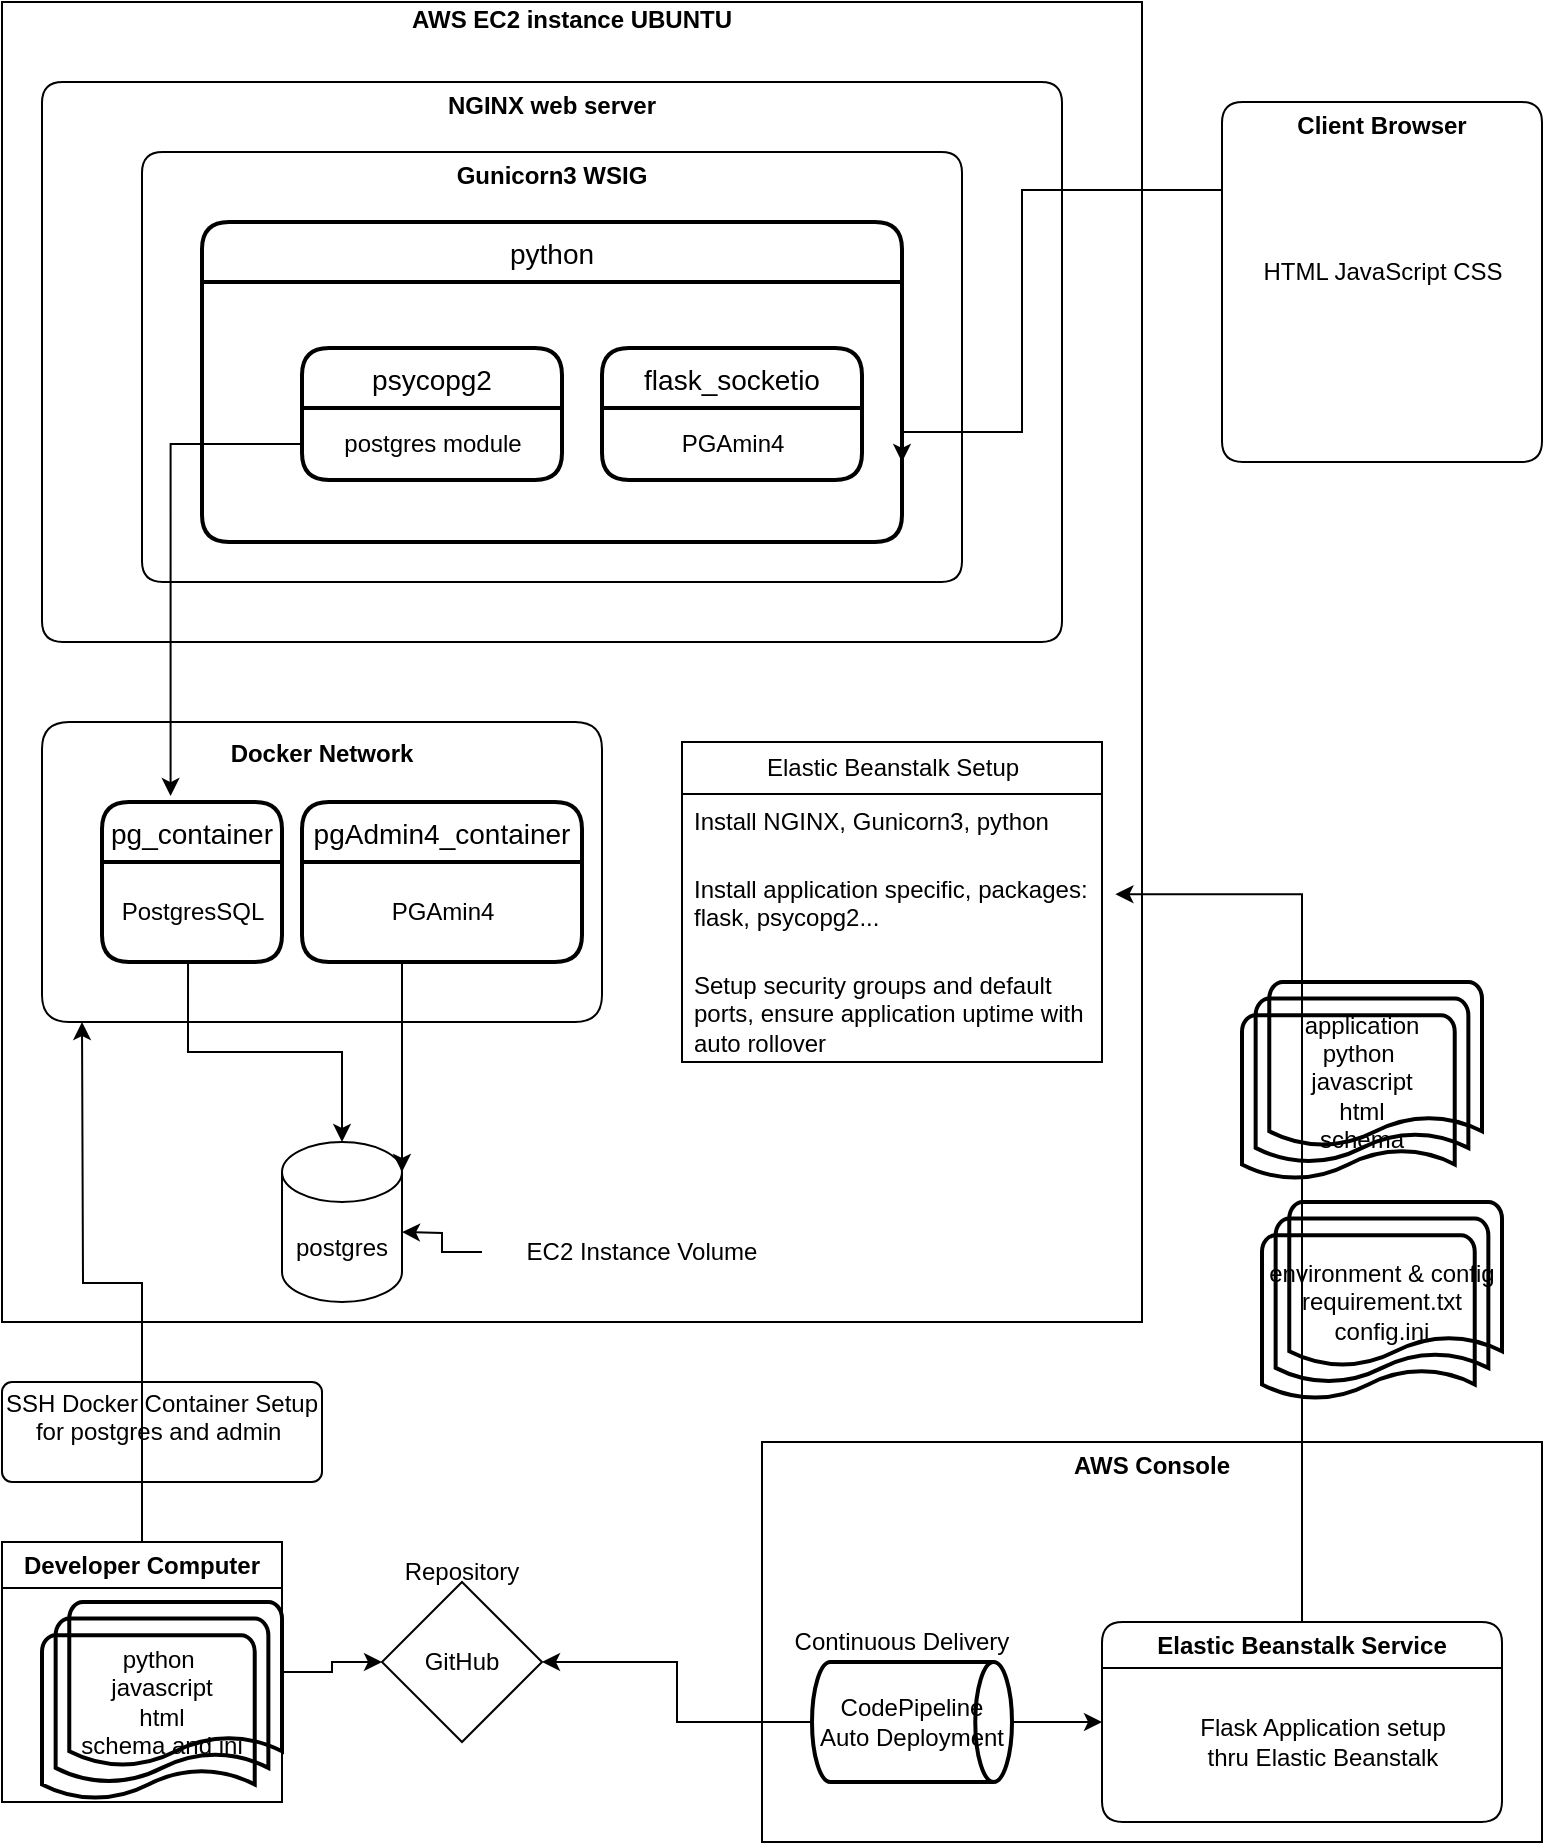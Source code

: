 <mxfile version="20.8.12" type="device"><diagram name="Page-1" id="llf_LnHPkhuSygtY2Fjd"><mxGraphModel dx="1041" dy="832" grid="1" gridSize="10" guides="1" tooltips="1" connect="1" arrows="1" fold="1" page="1" pageScale="1" pageWidth="850" pageHeight="1100" math="0" shadow="0"><root><mxCell id="0"/><mxCell id="1" parent="0"/><mxCell id="ZM9Y7QPfXDvm-PWw82mk-5" value="postgres" style="shape=cylinder3;whiteSpace=wrap;html=1;boundedLbl=1;backgroundOutline=1;size=15;fillColor=none;" parent="1" vertex="1"><mxGeometry x="160" y="730" width="60" height="80" as="geometry"/></mxCell><mxCell id="ZM9Y7QPfXDvm-PWw82mk-10" value="" style="edgeStyle=orthogonalEdgeStyle;rounded=0;orthogonalLoop=1;jettySize=auto;html=1;exitX=0.478;exitY=1.02;exitDx=0;exitDy=0;exitPerimeter=0;" parent="1" source="ZM9Y7QPfXDvm-PWw82mk-15" target="ZM9Y7QPfXDvm-PWw82mk-5" edge="1"><mxGeometry relative="1" as="geometry"><mxPoint x="150" y="585" as="sourcePoint"/></mxGeometry></mxCell><mxCell id="ZM9Y7QPfXDvm-PWw82mk-8" value="Docker Network" style="swimlane;startSize=30;swimlaneLine=0;rounded=1;shadow=0;glass=0;fillColor=none;" parent="1" vertex="1"><mxGeometry x="40" y="520" width="280" height="150" as="geometry"/></mxCell><mxCell id="ZM9Y7QPfXDvm-PWw82mk-12" value="AWS EC2 instance UBUNTU&#10;" style="swimlane;startSize=30;swimlaneLine=0;fillColor=none;" parent="1" vertex="1"><mxGeometry x="20" y="160" width="570" height="660" as="geometry"/></mxCell><mxCell id="ZM9Y7QPfXDvm-PWw82mk-1" value="NGINX web server" style="swimlane;whiteSpace=wrap;html=1;fillColor=none;strokeColor=default;rounded=1;swimlaneLine=0;" parent="ZM9Y7QPfXDvm-PWw82mk-12" vertex="1"><mxGeometry x="20" y="40" width="510" height="280" as="geometry"/></mxCell><mxCell id="ZM9Y7QPfXDvm-PWw82mk-30" value="Gunicorn3 WSIG" style="swimlane;whiteSpace=wrap;html=1;fillColor=none;swimlaneLine=0;rounded=1;" parent="ZM9Y7QPfXDvm-PWw82mk-1" vertex="1"><mxGeometry x="50" y="35" width="410" height="215" as="geometry"/></mxCell><mxCell id="ZM9Y7QPfXDvm-PWw82mk-31" value="flask_socketio" style="swimlane;childLayout=stackLayout;horizontal=1;startSize=30;horizontalStack=0;rounded=1;fontSize=14;fontStyle=0;strokeWidth=2;resizeParent=0;resizeLast=1;shadow=0;dashed=0;align=center;fillColor=none;" parent="ZM9Y7QPfXDvm-PWw82mk-30" vertex="1"><mxGeometry x="230" y="98" width="130" height="66" as="geometry"/></mxCell><mxCell id="ZM9Y7QPfXDvm-PWw82mk-32" value="PGAmin4" style="text;html=1;align=center;verticalAlign=middle;resizable=0;points=[];autosize=1;strokeColor=none;fillColor=none;" parent="ZM9Y7QPfXDvm-PWw82mk-31" vertex="1"><mxGeometry y="30" width="130" height="36" as="geometry"/></mxCell><mxCell id="ZM9Y7QPfXDvm-PWw82mk-33" value="psycopg2" style="swimlane;childLayout=stackLayout;horizontal=1;startSize=30;horizontalStack=0;rounded=1;fontSize=14;fontStyle=0;strokeWidth=2;resizeParent=0;resizeLast=1;shadow=0;dashed=0;align=center;fillColor=none;" parent="ZM9Y7QPfXDvm-PWw82mk-30" vertex="1"><mxGeometry x="80" y="98" width="130" height="66" as="geometry"/></mxCell><mxCell id="ZM9Y7QPfXDvm-PWw82mk-34" value="postgres module" style="text;html=1;align=center;verticalAlign=middle;resizable=0;points=[];autosize=1;strokeColor=none;fillColor=none;" parent="ZM9Y7QPfXDvm-PWw82mk-33" vertex="1"><mxGeometry y="30" width="130" height="36" as="geometry"/></mxCell><mxCell id="ZM9Y7QPfXDvm-PWw82mk-28" value="python" style="swimlane;childLayout=stackLayout;horizontal=1;startSize=30;horizontalStack=0;rounded=1;fontSize=14;fontStyle=0;strokeWidth=2;resizeParent=0;resizeLast=1;shadow=0;dashed=0;align=center;fillColor=none;" parent="ZM9Y7QPfXDvm-PWw82mk-30" vertex="1"><mxGeometry x="30" y="35" width="350" height="160" as="geometry"/></mxCell><mxCell id="ZM9Y7QPfXDvm-PWw82mk-13" value="pg_container" style="swimlane;childLayout=stackLayout;horizontal=1;startSize=30;horizontalStack=0;rounded=1;fontSize=14;fontStyle=0;strokeWidth=2;resizeParent=0;resizeLast=1;shadow=0;dashed=0;align=center;fillColor=none;" parent="ZM9Y7QPfXDvm-PWw82mk-12" vertex="1"><mxGeometry x="50" y="400" width="90" height="80" as="geometry"/></mxCell><mxCell id="ZM9Y7QPfXDvm-PWw82mk-15" value="PostgresSQL" style="text;html=1;align=center;verticalAlign=middle;resizable=0;points=[];autosize=1;strokeColor=none;fillColor=none;" parent="ZM9Y7QPfXDvm-PWw82mk-13" vertex="1"><mxGeometry y="30" width="90" height="50" as="geometry"/></mxCell><mxCell id="ZM9Y7QPfXDvm-PWw82mk-16" value="pgAdmin4_container" style="swimlane;childLayout=stackLayout;horizontal=1;startSize=30;horizontalStack=0;rounded=1;fontSize=14;fontStyle=0;strokeWidth=2;resizeParent=0;resizeLast=1;shadow=0;dashed=0;align=center;fillColor=none;" parent="ZM9Y7QPfXDvm-PWw82mk-12" vertex="1"><mxGeometry x="150" y="400" width="140" height="80" as="geometry"/></mxCell><mxCell id="ZM9Y7QPfXDvm-PWw82mk-17" value="PGAmin4" style="text;html=1;align=center;verticalAlign=middle;resizable=0;points=[];autosize=1;strokeColor=none;fillColor=none;" parent="ZM9Y7QPfXDvm-PWw82mk-16" vertex="1"><mxGeometry y="30" width="140" height="50" as="geometry"/></mxCell><mxCell id="ZM9Y7QPfXDvm-PWw82mk-20" value="EC2 Instance Volume" style="text;html=1;strokeColor=none;fillColor=none;align=center;verticalAlign=middle;whiteSpace=wrap;rounded=0;" parent="ZM9Y7QPfXDvm-PWw82mk-12" vertex="1"><mxGeometry x="240" y="610" width="160" height="30" as="geometry"/></mxCell><mxCell id="ZM9Y7QPfXDvm-PWw82mk-35" style="edgeStyle=orthogonalEdgeStyle;rounded=0;orthogonalLoop=1;jettySize=auto;html=1;entryX=0.381;entryY=-0.037;entryDx=0;entryDy=0;entryPerimeter=0;" parent="ZM9Y7QPfXDvm-PWw82mk-12" source="ZM9Y7QPfXDvm-PWw82mk-34" target="ZM9Y7QPfXDvm-PWw82mk-13" edge="1"><mxGeometry relative="1" as="geometry"/></mxCell><mxCell id="srHS2gAOE7SHm57y17XY-3" value="Elastic Beanstalk Setup" style="swimlane;fontStyle=0;childLayout=stackLayout;horizontal=1;startSize=26;fillColor=none;horizontalStack=0;resizeParent=1;resizeParentMax=0;resizeLast=0;collapsible=1;marginBottom=0;html=1;" vertex="1" parent="ZM9Y7QPfXDvm-PWw82mk-12"><mxGeometry x="340" y="370" width="210" height="160" as="geometry"/></mxCell><mxCell id="srHS2gAOE7SHm57y17XY-4" value="Install NGINX, Gunicorn3, python" style="text;strokeColor=none;fillColor=none;align=left;verticalAlign=top;spacingLeft=4;spacingRight=4;overflow=hidden;rotatable=0;points=[[0,0.5],[1,0.5]];portConstraint=eastwest;whiteSpace=wrap;html=1;" vertex="1" parent="srHS2gAOE7SHm57y17XY-3"><mxGeometry y="26" width="210" height="34" as="geometry"/></mxCell><mxCell id="srHS2gAOE7SHm57y17XY-5" value="Install application specific, packages: flask, psycopg2..." style="text;strokeColor=none;fillColor=none;align=left;verticalAlign=top;spacingLeft=4;spacingRight=4;overflow=hidden;rotatable=0;points=[[0,0.5],[1,0.5]];portConstraint=eastwest;whiteSpace=wrap;html=1;" vertex="1" parent="srHS2gAOE7SHm57y17XY-3"><mxGeometry y="60" width="210" height="48" as="geometry"/></mxCell><mxCell id="srHS2gAOE7SHm57y17XY-6" value="Setup security groups and default ports, ensure application uptime with auto rollover&amp;nbsp;" style="text;strokeColor=none;fillColor=none;align=left;verticalAlign=top;spacingLeft=4;spacingRight=4;overflow=hidden;rotatable=0;points=[[0,0.5],[1,0.5]];portConstraint=eastwest;whiteSpace=wrap;html=1;" vertex="1" parent="srHS2gAOE7SHm57y17XY-3"><mxGeometry y="108" width="210" height="52" as="geometry"/></mxCell><mxCell id="ZM9Y7QPfXDvm-PWw82mk-18" style="edgeStyle=orthogonalEdgeStyle;rounded=0;orthogonalLoop=1;jettySize=auto;html=1;entryX=1;entryY=0;entryDx=0;entryDy=15;entryPerimeter=0;" parent="1" source="ZM9Y7QPfXDvm-PWw82mk-17" target="ZM9Y7QPfXDvm-PWw82mk-5" edge="1"><mxGeometry relative="1" as="geometry"><Array as="points"><mxPoint x="220" y="700"/><mxPoint x="220" y="700"/></Array></mxGeometry></mxCell><mxCell id="ZM9Y7QPfXDvm-PWw82mk-21" style="edgeStyle=orthogonalEdgeStyle;rounded=0;orthogonalLoop=1;jettySize=auto;html=1;" parent="1" source="ZM9Y7QPfXDvm-PWw82mk-20" edge="1"><mxGeometry relative="1" as="geometry"><mxPoint x="220" y="775" as="targetPoint"/></mxGeometry></mxCell><mxCell id="ZM9Y7QPfXDvm-PWw82mk-36" value="GitHub" style="rhombus;whiteSpace=wrap;html=1;fillColor=none;" parent="1" vertex="1"><mxGeometry x="210" y="950" width="80" height="80" as="geometry"/></mxCell><mxCell id="ZM9Y7QPfXDvm-PWw82mk-38" style="edgeStyle=orthogonalEdgeStyle;rounded=0;orthogonalLoop=1;jettySize=auto;html=1;entryX=0;entryY=0.5;entryDx=0;entryDy=0;" parent="1" source="ZM9Y7QPfXDvm-PWw82mk-37" target="ZM9Y7QPfXDvm-PWw82mk-36" edge="1"><mxGeometry relative="1" as="geometry"/></mxCell><mxCell id="ZM9Y7QPfXDvm-PWw82mk-48" style="edgeStyle=orthogonalEdgeStyle;rounded=0;orthogonalLoop=1;jettySize=auto;html=1;" parent="1" source="ZM9Y7QPfXDvm-PWw82mk-37" edge="1"><mxGeometry relative="1" as="geometry"><mxPoint x="60" y="670" as="targetPoint"/></mxGeometry></mxCell><mxCell id="ZM9Y7QPfXDvm-PWw82mk-37" value="Developer Computer" style="swimlane;whiteSpace=wrap;html=1;fillColor=none;" parent="1" vertex="1"><mxGeometry x="20" y="930" width="140" height="130" as="geometry"/></mxCell><mxCell id="ZM9Y7QPfXDvm-PWw82mk-47" value="python&amp;nbsp;&lt;br&gt;javascript&lt;br&gt;html&lt;br&gt;schema and ini" style="strokeWidth=2;html=1;shape=mxgraph.flowchart.multi-document;whiteSpace=wrap;fillColor=none;" parent="ZM9Y7QPfXDvm-PWw82mk-37" vertex="1"><mxGeometry x="20" y="30" width="120" height="100" as="geometry"/></mxCell><mxCell id="ZM9Y7QPfXDvm-PWw82mk-40" value="AWS Console" style="swimlane;whiteSpace=wrap;html=1;swimlaneLine=0;fillColor=none;" parent="1" vertex="1"><mxGeometry x="400" y="880" width="390" height="200" as="geometry"/></mxCell><mxCell id="ZM9Y7QPfXDvm-PWw82mk-45" style="edgeStyle=orthogonalEdgeStyle;rounded=0;orthogonalLoop=1;jettySize=auto;html=1;entryX=0;entryY=0.5;entryDx=0;entryDy=0;" parent="ZM9Y7QPfXDvm-PWw82mk-40" source="ZM9Y7QPfXDvm-PWw82mk-42" target="ZM9Y7QPfXDvm-PWw82mk-44" edge="1"><mxGeometry relative="1" as="geometry"/></mxCell><mxCell id="ZM9Y7QPfXDvm-PWw82mk-42" value="CodePipeline&lt;br&gt;Auto Deployment" style="strokeWidth=2;html=1;shape=mxgraph.flowchart.direct_data;whiteSpace=wrap;fillColor=none;" parent="ZM9Y7QPfXDvm-PWw82mk-40" vertex="1"><mxGeometry x="25" y="110" width="100" height="60" as="geometry"/></mxCell><mxCell id="ZM9Y7QPfXDvm-PWw82mk-44" value="Elastic Beanstalk Service" style="swimlane;whiteSpace=wrap;html=1;rounded=1;fillColor=none;" parent="ZM9Y7QPfXDvm-PWw82mk-40" vertex="1"><mxGeometry x="170" y="90" width="200" height="100" as="geometry"/></mxCell><mxCell id="srHS2gAOE7SHm57y17XY-11" value="Continuous Delivery" style="text;html=1;strokeColor=none;fillColor=none;align=center;verticalAlign=middle;whiteSpace=wrap;rounded=0;" vertex="1" parent="ZM9Y7QPfXDvm-PWw82mk-40"><mxGeometry x="-10" y="85" width="160" height="30" as="geometry"/></mxCell><mxCell id="ZM9Y7QPfXDvm-PWw82mk-43" style="edgeStyle=orthogonalEdgeStyle;rounded=0;orthogonalLoop=1;jettySize=auto;html=1;entryX=1;entryY=0.5;entryDx=0;entryDy=0;" parent="1" source="ZM9Y7QPfXDvm-PWw82mk-42" target="ZM9Y7QPfXDvm-PWw82mk-36" edge="1"><mxGeometry relative="1" as="geometry"/></mxCell><mxCell id="ZM9Y7QPfXDvm-PWw82mk-46" style="edgeStyle=orthogonalEdgeStyle;rounded=0;orthogonalLoop=1;jettySize=auto;html=1;entryX=1.032;entryY=0.336;entryDx=0;entryDy=0;entryPerimeter=0;" parent="1" source="ZM9Y7QPfXDvm-PWw82mk-44" target="srHS2gAOE7SHm57y17XY-5" edge="1"><mxGeometry relative="1" as="geometry"/></mxCell><mxCell id="ZM9Y7QPfXDvm-PWw82mk-50" value="SSH Docker Container Setup for postgres and admin&amp;nbsp;&lt;div style=&quot;border-color: var(--border-color); padding: 0px; margin: 0px;&quot;&gt;&lt;br style=&quot;border-color: var(--border-color); padding: 0px; margin: 0px; text-align: left;&quot;&gt;&lt;/div&gt;" style="rounded=1;arcSize=10;whiteSpace=wrap;html=1;align=center;fillColor=none;" parent="1" vertex="1"><mxGeometry x="20" y="850" width="160" height="50" as="geometry"/></mxCell><mxCell id="ZM9Y7QPfXDvm-PWw82mk-51" value="Flask Application setup &lt;br&gt;thru Elastic Beanstalk" style="text;html=1;align=center;verticalAlign=middle;resizable=0;points=[];autosize=1;strokeColor=none;fillColor=none;" parent="1" vertex="1"><mxGeometry x="605" y="1010" width="150" height="40" as="geometry"/></mxCell><mxCell id="ZM9Y7QPfXDvm-PWw82mk-55" style="edgeStyle=orthogonalEdgeStyle;rounded=0;orthogonalLoop=1;jettySize=auto;html=1;entryX=1;entryY=0.75;entryDx=0;entryDy=0;" parent="1" target="ZM9Y7QPfXDvm-PWw82mk-28" edge="1"><mxGeometry relative="1" as="geometry"><mxPoint x="630" y="254" as="sourcePoint"/><mxPoint x="530" y="300" as="targetPoint"/><Array as="points"><mxPoint x="530" y="254"/><mxPoint x="530" y="375"/></Array></mxGeometry></mxCell><mxCell id="ZM9Y7QPfXDvm-PWw82mk-53" value="Client Browser" style="swimlane;whiteSpace=wrap;html=1;swimlaneLine=0;rounded=1;fillColor=none;" parent="1" vertex="1"><mxGeometry x="630" y="210" width="160" height="180" as="geometry"/></mxCell><mxCell id="ZM9Y7QPfXDvm-PWw82mk-54" value="HTML JavaScript CSS" style="text;html=1;align=center;verticalAlign=middle;resizable=0;points=[];autosize=1;strokeColor=none;fillColor=none;" parent="ZM9Y7QPfXDvm-PWw82mk-53" vertex="1"><mxGeometry x="10" y="70" width="140" height="30" as="geometry"/></mxCell><mxCell id="srHS2gAOE7SHm57y17XY-1" value="application&lt;br&gt;python&amp;nbsp;&lt;br&gt;javascript&lt;br&gt;html&lt;br&gt;schema" style="strokeWidth=2;html=1;shape=mxgraph.flowchart.multi-document;whiteSpace=wrap;fillColor=none;" vertex="1" parent="1"><mxGeometry x="640" y="650" width="120" height="100" as="geometry"/></mxCell><mxCell id="srHS2gAOE7SHm57y17XY-2" value="environment &amp;amp; config&lt;br&gt;requirement.txt&lt;br&gt;config.ini" style="strokeWidth=2;html=1;shape=mxgraph.flowchart.multi-document;whiteSpace=wrap;fillColor=none;" vertex="1" parent="1"><mxGeometry x="650" y="760" width="120" height="100" as="geometry"/></mxCell><mxCell id="srHS2gAOE7SHm57y17XY-7" value="Repository" style="text;html=1;strokeColor=none;fillColor=none;align=center;verticalAlign=middle;whiteSpace=wrap;rounded=0;" vertex="1" parent="1"><mxGeometry x="170" y="930" width="160" height="30" as="geometry"/></mxCell></root></mxGraphModel></diagram></mxfile>